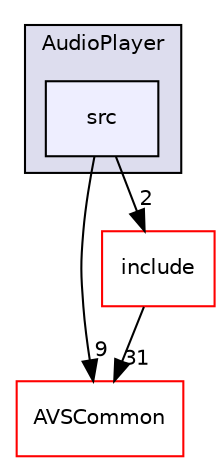 digraph "/home/ANT.AMAZON.COM/womw/workplace/1.19_release/doxy/avs-device-sdk/CapabilityAgents/AudioPlayer/src" {
  compound=true
  node [ fontsize="10", fontname="Helvetica"];
  edge [ labelfontsize="10", labelfontname="Helvetica"];
  subgraph clusterdir_9dde9d78e15cabfb8e2b222ee9474f52 {
    graph [ bgcolor="#ddddee", pencolor="black", label="AudioPlayer" fontname="Helvetica", fontsize="10", URL="dir_9dde9d78e15cabfb8e2b222ee9474f52.html"]
  dir_1ba0001985c9431d239bd98545ae888e [shape=box, label="src", style="filled", fillcolor="#eeeeff", pencolor="black", URL="dir_1ba0001985c9431d239bd98545ae888e.html"];
  }
  dir_13e65effb2bde530b17b3d5eefcd0266 [shape=box label="AVSCommon" fillcolor="white" style="filled" color="red" URL="dir_13e65effb2bde530b17b3d5eefcd0266.html"];
  dir_0b9723c2c8bc9e838121a6fbc73cf49e [shape=box label="include" fillcolor="white" style="filled" color="red" URL="dir_0b9723c2c8bc9e838121a6fbc73cf49e.html"];
  dir_1ba0001985c9431d239bd98545ae888e->dir_13e65effb2bde530b17b3d5eefcd0266 [headlabel="9", labeldistance=1.5 headhref="dir_000194_000017.html"];
  dir_1ba0001985c9431d239bd98545ae888e->dir_0b9723c2c8bc9e838121a6fbc73cf49e [headlabel="2", labeldistance=1.5 headhref="dir_000194_000192.html"];
  dir_0b9723c2c8bc9e838121a6fbc73cf49e->dir_13e65effb2bde530b17b3d5eefcd0266 [headlabel="31", labeldistance=1.5 headhref="dir_000192_000017.html"];
}
